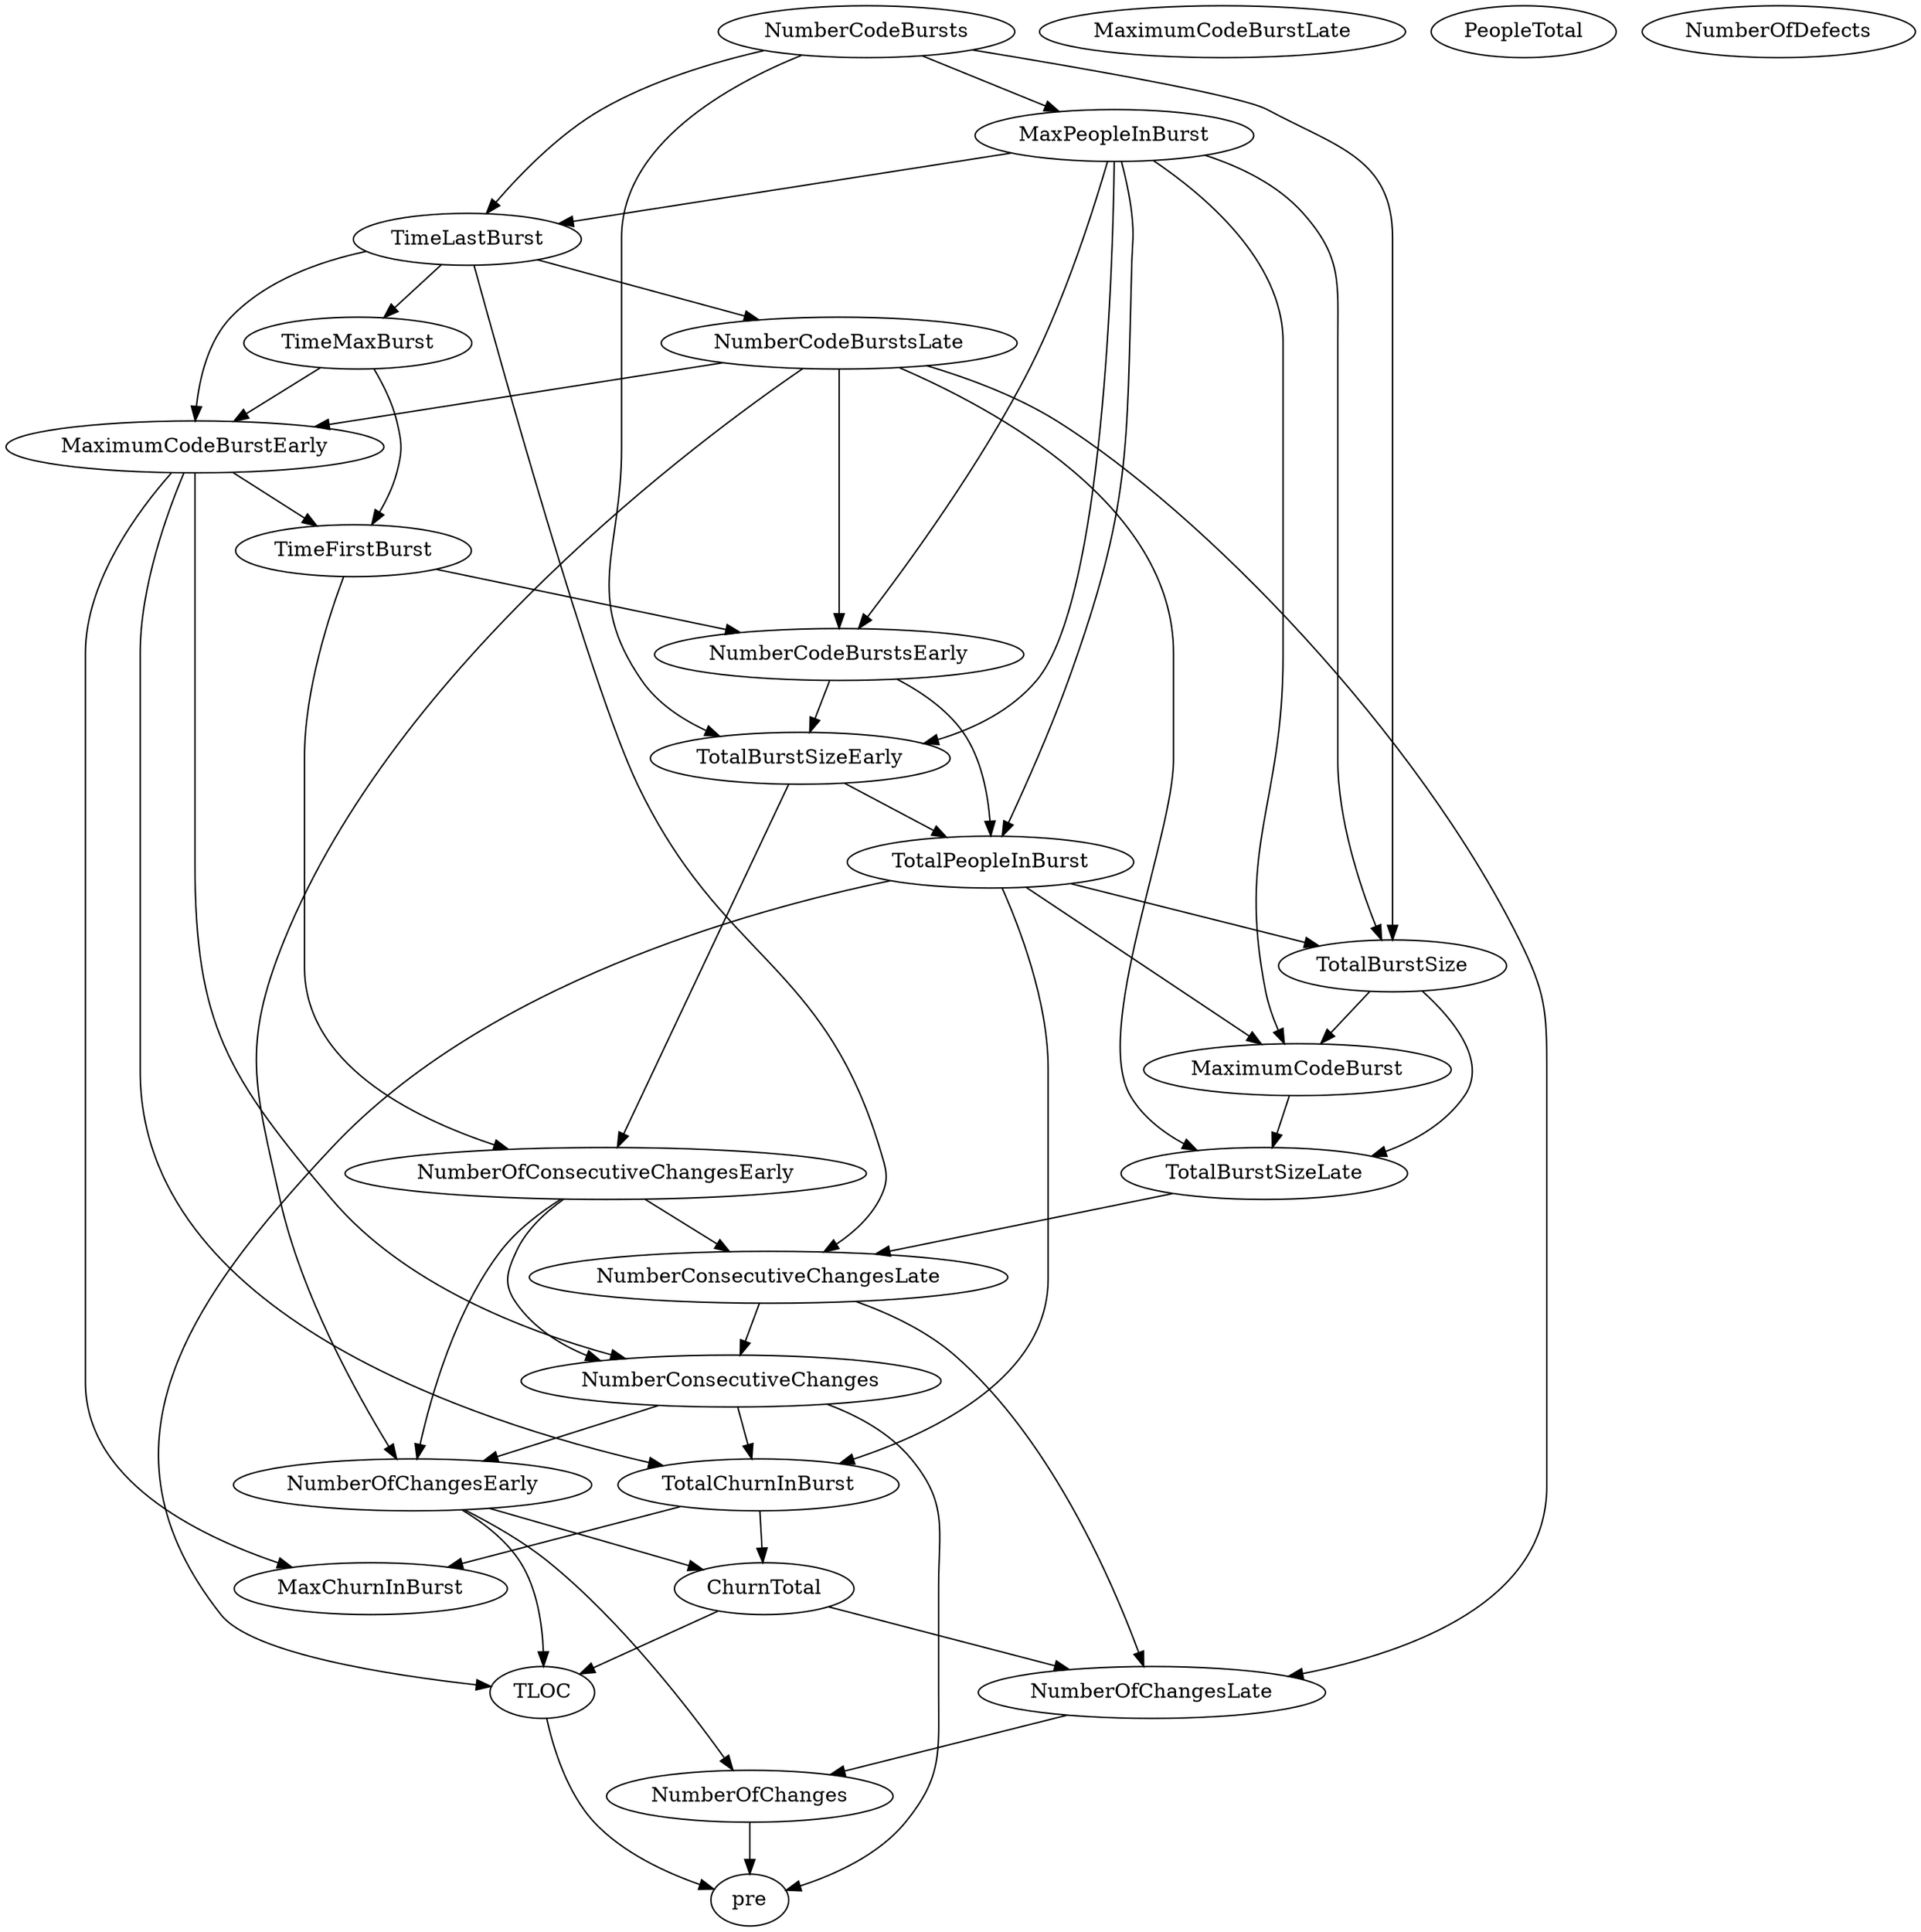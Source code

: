 digraph {
   TotalPeopleInBurst;
   MaximumCodeBurstLate;
   NumberOfChanges;
   MaxPeopleInBurst;
   TotalBurstSizeLate;
   NumberCodeBurstsLate;
   NumberOfChangesLate;
   NumberOfChangesEarly;
   MaxChurnInBurst;
   MaximumCodeBurstEarly;
   NumberCodeBurstsEarly;
   TimeFirstBurst;
   TotalChurnInBurst;
   ChurnTotal;
   MaximumCodeBurst;
   NumberOfConsecutiveChangesEarly;
   NumberConsecutiveChangesLate;
   TotalBurstSizeEarly;
   TotalBurstSize;
   TimeMaxBurst;
   NumberConsecutiveChanges;
   TimeLastBurst;
   NumberCodeBursts;
   PeopleTotal;
   pre;
   NumberOfDefects;
   TLOC;
   TotalPeopleInBurst -> TotalChurnInBurst;
   TotalPeopleInBurst -> MaximumCodeBurst;
   TotalPeopleInBurst -> TotalBurstSize;
   TotalPeopleInBurst -> TLOC;
   NumberOfChanges -> pre;
   MaxPeopleInBurst -> TotalPeopleInBurst;
   MaxPeopleInBurst -> NumberCodeBurstsEarly;
   MaxPeopleInBurst -> MaximumCodeBurst;
   MaxPeopleInBurst -> TotalBurstSizeEarly;
   MaxPeopleInBurst -> TotalBurstSize;
   MaxPeopleInBurst -> TimeLastBurst;
   TotalBurstSizeLate -> NumberConsecutiveChangesLate;
   NumberCodeBurstsLate -> TotalBurstSizeLate;
   NumberCodeBurstsLate -> NumberOfChangesLate;
   NumberCodeBurstsLate -> NumberOfChangesEarly;
   NumberCodeBurstsLate -> MaximumCodeBurstEarly;
   NumberCodeBurstsLate -> NumberCodeBurstsEarly;
   NumberOfChangesLate -> NumberOfChanges;
   NumberOfChangesEarly -> NumberOfChanges;
   NumberOfChangesEarly -> ChurnTotal;
   NumberOfChangesEarly -> TLOC;
   MaximumCodeBurstEarly -> MaxChurnInBurst;
   MaximumCodeBurstEarly -> TimeFirstBurst;
   MaximumCodeBurstEarly -> TotalChurnInBurst;
   MaximumCodeBurstEarly -> NumberConsecutiveChanges;
   NumberCodeBurstsEarly -> TotalPeopleInBurst;
   NumberCodeBurstsEarly -> TotalBurstSizeEarly;
   TimeFirstBurst -> NumberCodeBurstsEarly;
   TimeFirstBurst -> NumberOfConsecutiveChangesEarly;
   TotalChurnInBurst -> MaxChurnInBurst;
   TotalChurnInBurst -> ChurnTotal;
   ChurnTotal -> NumberOfChangesLate;
   ChurnTotal -> TLOC;
   MaximumCodeBurst -> TotalBurstSizeLate;
   NumberOfConsecutiveChangesEarly -> NumberOfChangesEarly;
   NumberOfConsecutiveChangesEarly -> NumberConsecutiveChangesLate;
   NumberOfConsecutiveChangesEarly -> NumberConsecutiveChanges;
   NumberConsecutiveChangesLate -> NumberOfChangesLate;
   NumberConsecutiveChangesLate -> NumberConsecutiveChanges;
   TotalBurstSizeEarly -> TotalPeopleInBurst;
   TotalBurstSizeEarly -> NumberOfConsecutiveChangesEarly;
   TotalBurstSize -> TotalBurstSizeLate;
   TotalBurstSize -> MaximumCodeBurst;
   TimeMaxBurst -> MaximumCodeBurstEarly;
   TimeMaxBurst -> TimeFirstBurst;
   NumberConsecutiveChanges -> NumberOfChangesEarly;
   NumberConsecutiveChanges -> TotalChurnInBurst;
   NumberConsecutiveChanges -> pre;
   TimeLastBurst -> NumberCodeBurstsLate;
   TimeLastBurst -> MaximumCodeBurstEarly;
   TimeLastBurst -> NumberConsecutiveChangesLate;
   TimeLastBurst -> TimeMaxBurst;
   NumberCodeBursts -> MaxPeopleInBurst;
   NumberCodeBursts -> TotalBurstSizeEarly;
   NumberCodeBursts -> TotalBurstSize;
   NumberCodeBursts -> TimeLastBurst;
   TLOC -> pre;
}
